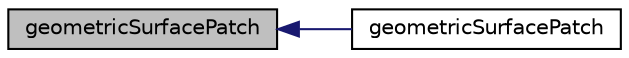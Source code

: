 digraph "geometricSurfacePatch"
{
  bgcolor="transparent";
  edge [fontname="Helvetica",fontsize="10",labelfontname="Helvetica",labelfontsize="10"];
  node [fontname="Helvetica",fontsize="10",shape=record];
  rankdir="LR";
  Node1 [label="geometricSurfacePatch",height=0.2,width=0.4,color="black", fillcolor="grey75", style="filled", fontcolor="black"];
  Node1 -> Node2 [dir="back",color="midnightblue",fontsize="10",style="solid",fontname="Helvetica"];
  Node2 [label="geometricSurfacePatch",height=0.2,width=0.4,color="black",URL="$a00933.html#a5f2fd586d39a97e01e0330216a837779",tooltip="Construct from Istream. "];
}
